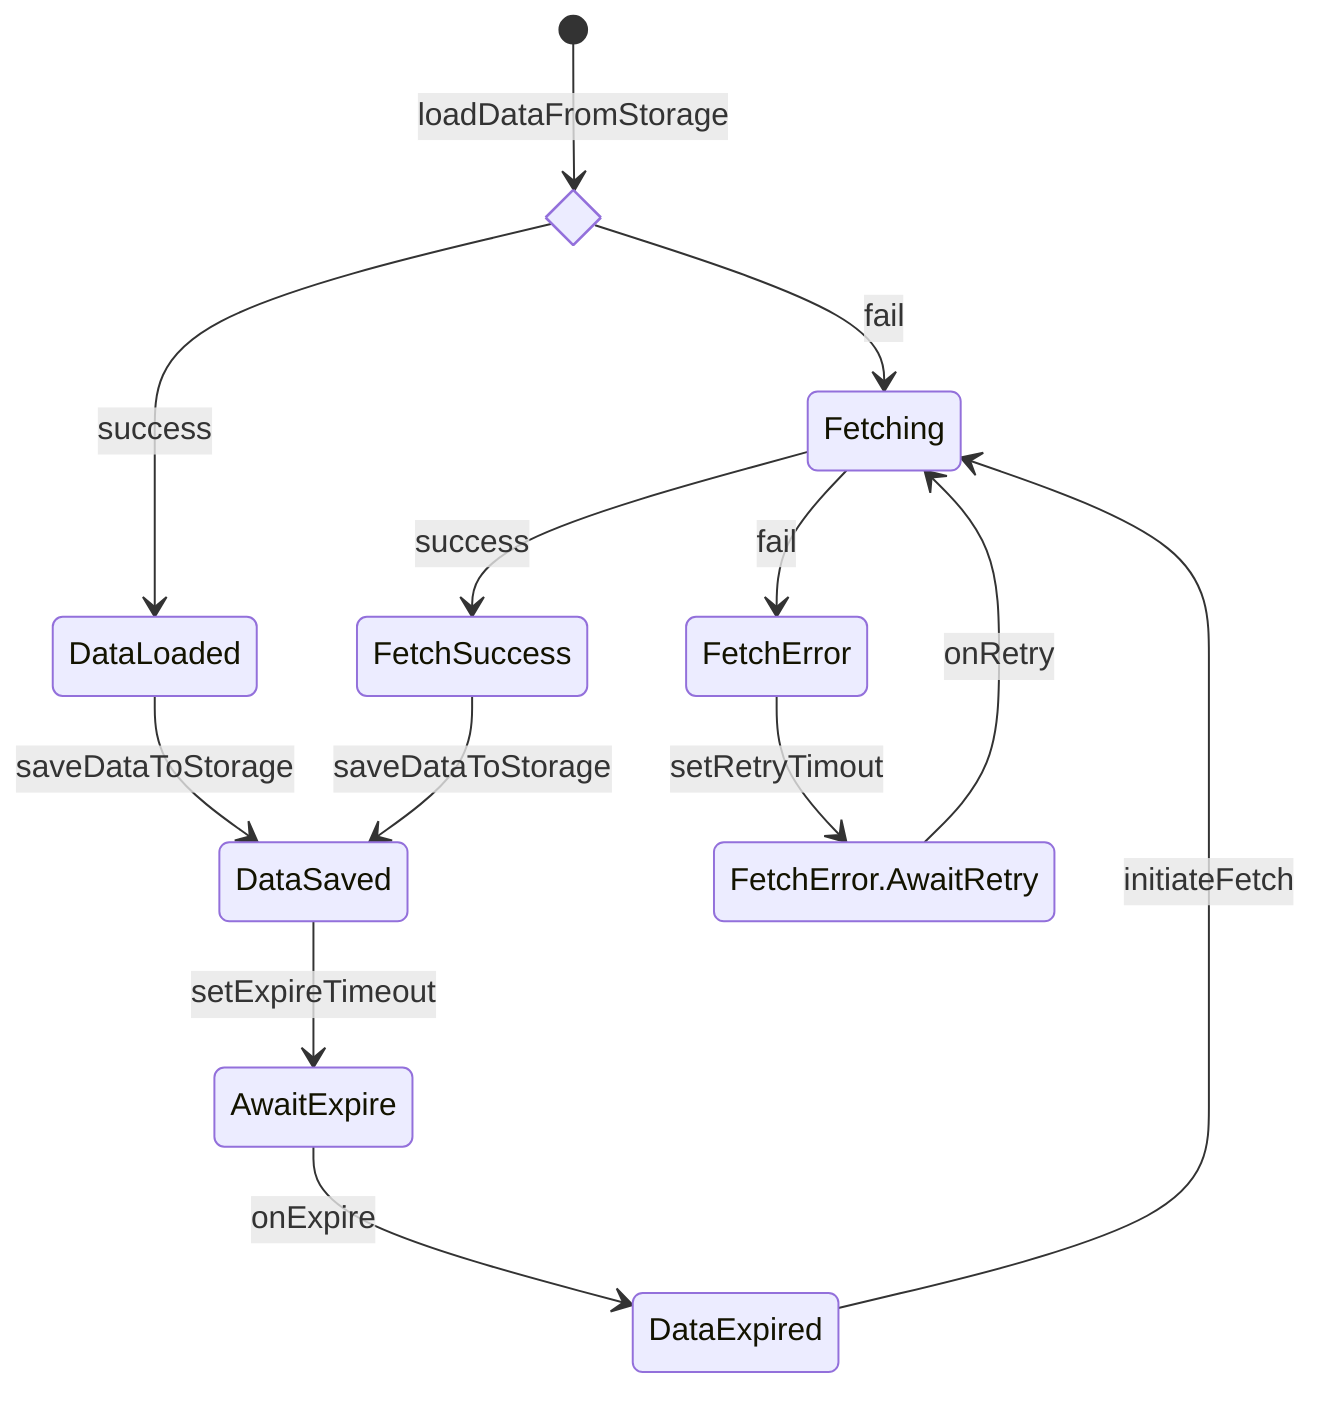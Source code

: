 stateDiagram-v2
    state freshDataInStorage <<choice>>
    [*] --> freshDataInStorage: loadDataFromStorage
    freshDataInStorage --> Fetching : fail
    freshDataInStorage --> DataLoaded: success
    DataLoaded --> DataSaved: saveDataToStorage
    DataSaved --> AwaitExpire: setExpireTimeout
    Fetching --> FetchSuccess: success
    Fetching --> FetchError: fail
    FetchError --> FetchError.AwaitRetry: setRetryTimout
    FetchError.AwaitRetry --> Fetching: onRetry
    AwaitExpire --> DataExpired: onExpire
    DataExpired --> Fetching: initiateFetch
    FetchSuccess --> DataSaved: saveDataToStorage